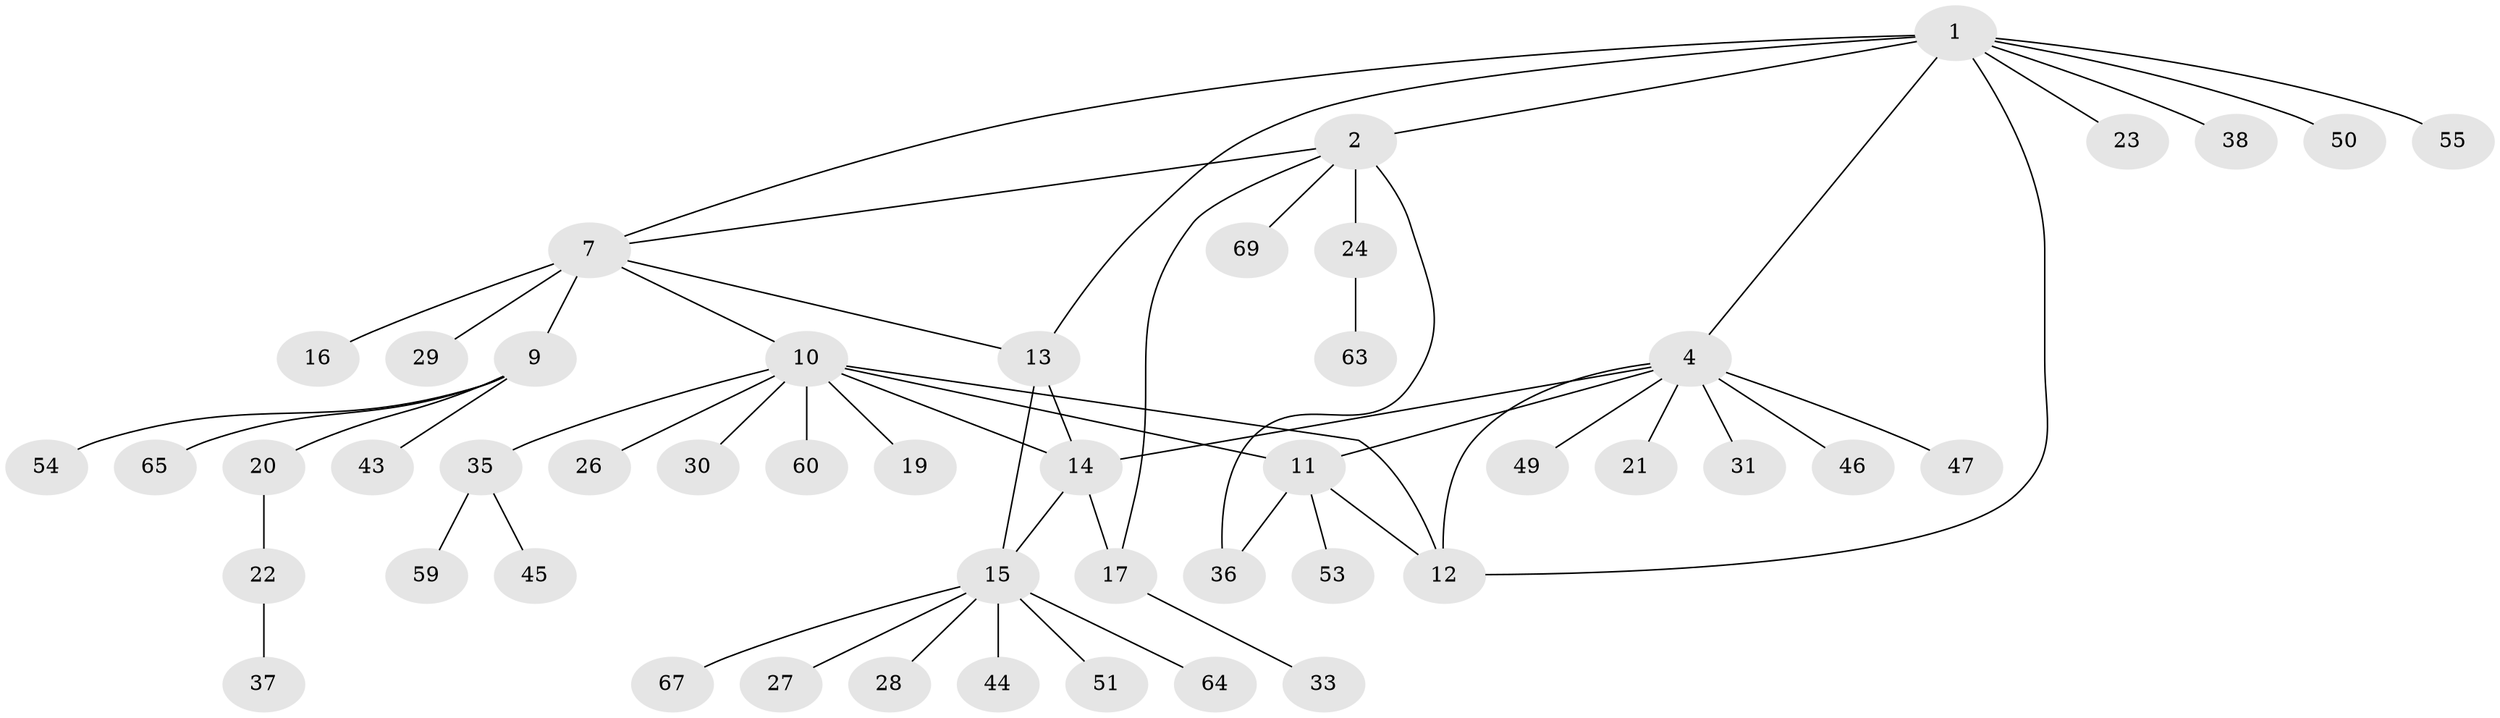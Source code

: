 // Generated by graph-tools (version 1.1) at 2025/52/02/27/25 19:52:22]
// undirected, 48 vertices, 58 edges
graph export_dot {
graph [start="1"]
  node [color=gray90,style=filled];
  1 [super="+5"];
  2 [super="+3"];
  4 [super="+6"];
  7 [super="+8"];
  9 [super="+40"];
  10 [super="+41"];
  11 [super="+34"];
  12 [super="+58"];
  13 [super="+56"];
  14 [super="+32"];
  15 [super="+18"];
  16 [super="+48"];
  17 [super="+57"];
  19;
  20;
  21 [super="+25"];
  22 [super="+39"];
  23 [super="+42"];
  24;
  26;
  27 [super="+68"];
  28;
  29 [super="+52"];
  30;
  31;
  33 [super="+66"];
  35 [super="+61"];
  36 [super="+62"];
  37;
  38;
  43;
  44;
  45;
  46;
  47;
  49;
  50;
  51;
  53;
  54;
  55;
  59;
  60;
  63;
  64;
  65;
  67;
  69;
  1 -- 2 [weight=2];
  1 -- 12 [weight=2];
  1 -- 13;
  1 -- 23;
  1 -- 50;
  1 -- 4 [weight=2];
  1 -- 55;
  1 -- 38;
  1 -- 7;
  2 -- 24;
  2 -- 36;
  2 -- 69;
  2 -- 17;
  2 -- 7;
  4 -- 12;
  4 -- 21;
  4 -- 31;
  4 -- 47;
  4 -- 49;
  4 -- 14;
  4 -- 46;
  4 -- 11;
  7 -- 9 [weight=2];
  7 -- 13;
  7 -- 16;
  7 -- 29;
  7 -- 10;
  9 -- 20;
  9 -- 43;
  9 -- 54;
  9 -- 65;
  10 -- 11;
  10 -- 12;
  10 -- 14;
  10 -- 19;
  10 -- 26;
  10 -- 30;
  10 -- 35;
  10 -- 60;
  11 -- 12;
  11 -- 53;
  11 -- 36;
  13 -- 14;
  13 -- 15;
  14 -- 15;
  14 -- 17;
  15 -- 27;
  15 -- 28;
  15 -- 44;
  15 -- 64;
  15 -- 67;
  15 -- 51;
  17 -- 33;
  20 -- 22;
  22 -- 37;
  24 -- 63;
  35 -- 45;
  35 -- 59;
}
